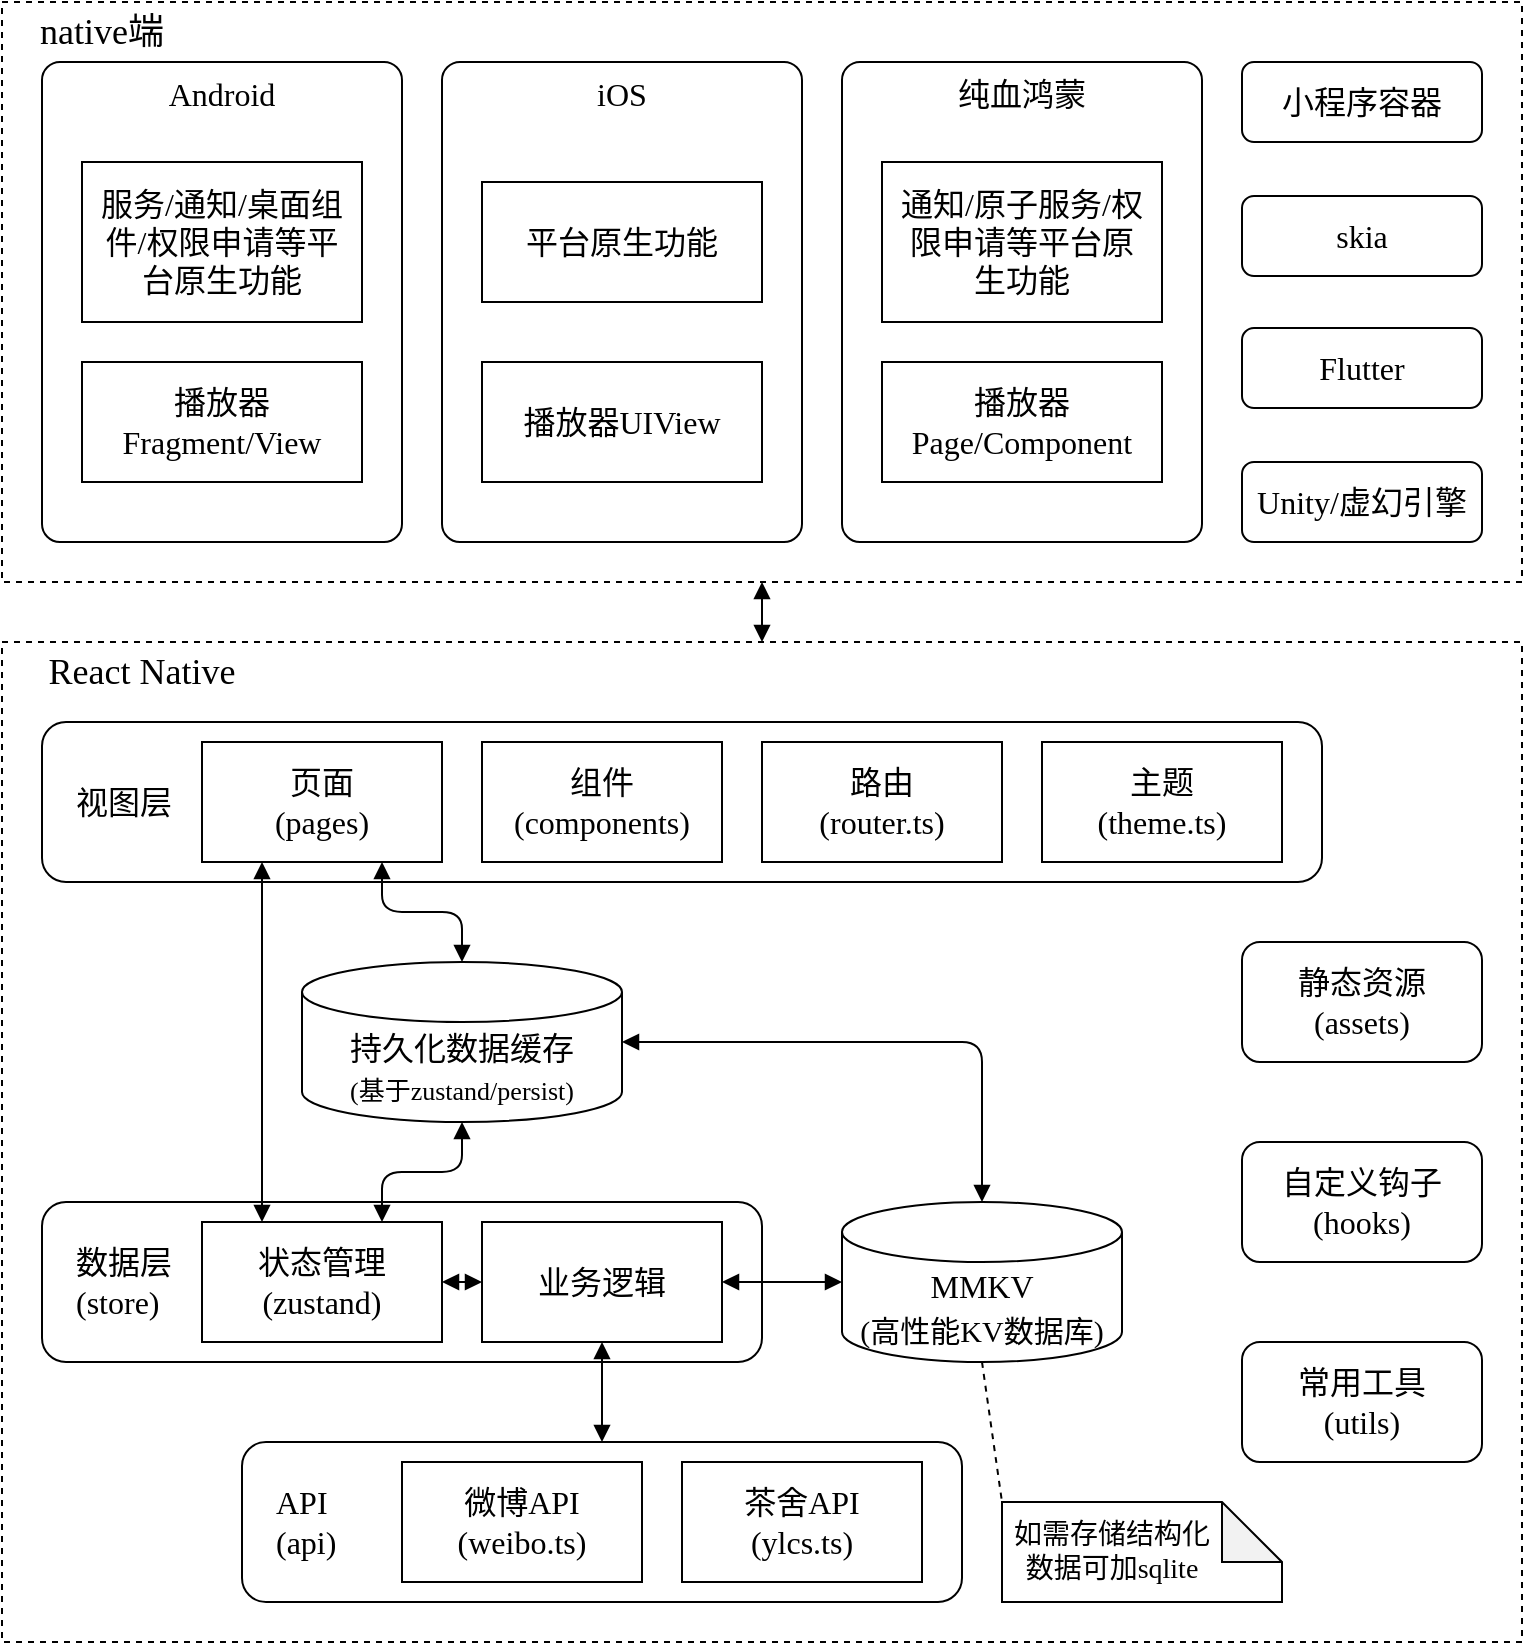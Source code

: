 <mxfile scale="2" border="0">
    <diagram id="midufKdYwpCdUBDcSUrH" name="第 1 页">
        <mxGraphModel dx="913" dy="454" grid="1" gridSize="10" guides="1" tooltips="1" connect="1" arrows="1" fold="1" page="1" pageScale="1" pageWidth="827" pageHeight="1169" background="#FFFFFF" math="0" shadow="0">
            <root>
                <mxCell id="0"/>
                <mxCell id="1" parent="0"/>
                <mxCell id="34" value="" style="rounded=0;whiteSpace=wrap;html=1;labelBackgroundColor=none;fontFamily=宋体;fontSize=14;fontColor=default;labelBorderColor=none;dashed=1;" vertex="1" parent="1">
                    <mxGeometry x="20" y="360" width="760" height="500" as="geometry"/>
                </mxCell>
                <mxCell id="2" value="持久化数据缓存&lt;br&gt;&lt;font style=&quot;font-size: 13px;&quot;&gt;(基于zustand/persist)&lt;/font&gt;" style="shape=cylinder3;whiteSpace=wrap;html=1;boundedLbl=1;backgroundOutline=1;size=15;fontSize=16;fontFamily=宋体;spacing=0;" vertex="1" parent="1">
                    <mxGeometry x="170" y="520" width="160" height="80" as="geometry"/>
                </mxCell>
                <mxCell id="4" value="&lt;font style=&quot;font-size: 16px;&quot; face=&quot;宋体&quot;&gt;视图层&lt;/font&gt;" style="rounded=1;whiteSpace=wrap;html=1;align=left;spacingLeft=15;fontSize=16;" vertex="1" parent="1">
                    <mxGeometry x="40" y="400" width="640" height="80" as="geometry"/>
                </mxCell>
                <mxCell id="5" value="数据层&lt;br style=&quot;font-size: 16px;&quot;&gt;&lt;span style=&quot;text-align: center; font-size: 16px;&quot;&gt;(store)&lt;/span&gt;" style="rounded=1;whiteSpace=wrap;html=1;fontFamily=宋体;fontSize=16;align=left;spacingLeft=15;" vertex="1" parent="1">
                    <mxGeometry x="40" y="640" width="360" height="80" as="geometry"/>
                </mxCell>
                <mxCell id="6" value="API&lt;br&gt;(api)" style="rounded=1;whiteSpace=wrap;html=1;fontFamily=宋体;fontSize=16;align=left;spacingLeft=15;" vertex="1" parent="1">
                    <mxGeometry x="140" y="760" width="360" height="80" as="geometry"/>
                </mxCell>
                <mxCell id="21" style="edgeStyle=orthogonalEdgeStyle;html=1;entryX=1;entryY=0.5;entryDx=0;entryDy=0;entryPerimeter=0;fontFamily=宋体;fontSize=16;fontColor=default;exitX=0.5;exitY=0;exitDx=0;exitDy=0;exitPerimeter=0;startArrow=block;startFill=1;endArrow=block;endFill=1;" edge="1" parent="1" source="7" target="2">
                    <mxGeometry relative="1" as="geometry"/>
                </mxCell>
                <mxCell id="33" style="html=1;exitX=0.5;exitY=1;exitDx=0;exitDy=0;exitPerimeter=0;entryX=0;entryY=0;entryDx=0;entryDy=0;entryPerimeter=0;fontFamily=宋体;fontSize=16;fontColor=default;startArrow=none;startFill=0;endArrow=none;endFill=0;dashed=1;" edge="1" parent="1" source="7" target="32">
                    <mxGeometry relative="1" as="geometry"/>
                </mxCell>
                <mxCell id="7" value="&lt;font style=&quot;&quot;&gt;&lt;span style=&quot;font-size: 16px;&quot;&gt;MMKV&lt;/span&gt;&lt;br&gt;&lt;font style=&quot;font-size: 15px;&quot;&gt;(高性能KV数据库)&lt;/font&gt;&lt;/font&gt;" style="shape=cylinder3;whiteSpace=wrap;html=1;boundedLbl=1;backgroundOutline=1;size=15;fontFamily=宋体;fontSize=18;" vertex="1" parent="1">
                    <mxGeometry x="440" y="640" width="140" height="80" as="geometry"/>
                </mxCell>
                <mxCell id="8" value="自定义钩子&lt;br&gt;(hooks)" style="rounded=1;whiteSpace=wrap;html=1;fontFamily=宋体;fontSize=16;" vertex="1" parent="1">
                    <mxGeometry x="640" y="610" width="120" height="60" as="geometry"/>
                </mxCell>
                <mxCell id="9" value="常用工具&lt;br&gt;(utils)" style="rounded=1;whiteSpace=wrap;html=1;fontFamily=宋体;fontSize=16;" vertex="1" parent="1">
                    <mxGeometry x="640" y="710" width="120" height="60" as="geometry"/>
                </mxCell>
                <mxCell id="24" style="edgeStyle=orthogonalEdgeStyle;html=1;exitX=0.75;exitY=1;exitDx=0;exitDy=0;entryX=0.5;entryY=0;entryDx=0;entryDy=0;entryPerimeter=0;fontFamily=宋体;fontSize=16;fontColor=default;startArrow=block;startFill=1;endArrow=block;endFill=1;" edge="1" parent="1" source="10" target="2">
                    <mxGeometry relative="1" as="geometry"/>
                </mxCell>
                <mxCell id="25" style="edgeStyle=orthogonalEdgeStyle;html=1;exitX=0.25;exitY=1;exitDx=0;exitDy=0;entryX=0.25;entryY=0;entryDx=0;entryDy=0;fontFamily=宋体;fontSize=16;fontColor=default;startArrow=block;startFill=1;endArrow=block;endFill=1;" edge="1" parent="1" source="10" target="12">
                    <mxGeometry relative="1" as="geometry"/>
                </mxCell>
                <mxCell id="10" value="页面&lt;br&gt;(pages)" style="rounded=0;whiteSpace=wrap;html=1;fontFamily=宋体;fontSize=16;" vertex="1" parent="1">
                    <mxGeometry x="120" y="410" width="120" height="60" as="geometry"/>
                </mxCell>
                <mxCell id="11" value="组件&lt;br&gt;(components)" style="rounded=0;whiteSpace=wrap;html=1;fontFamily=宋体;fontSize=16;" vertex="1" parent="1">
                    <mxGeometry x="260" y="410" width="120" height="60" as="geometry"/>
                </mxCell>
                <mxCell id="23" value="" style="edgeStyle=orthogonalEdgeStyle;html=1;fontFamily=宋体;fontSize=16;fontColor=default;startArrow=block;startFill=1;endArrow=block;endFill=1;" edge="1" parent="1" source="12" target="13">
                    <mxGeometry relative="1" as="geometry"/>
                </mxCell>
                <mxCell id="12" value="状态管理&lt;br&gt;(zustand)" style="rounded=0;whiteSpace=wrap;html=1;fontFamily=宋体;fontSize=16;" vertex="1" parent="1">
                    <mxGeometry x="120" y="650" width="120" height="60" as="geometry"/>
                </mxCell>
                <mxCell id="29" style="edgeStyle=orthogonalEdgeStyle;html=1;entryX=0.5;entryY=0;entryDx=0;entryDy=0;fontFamily=宋体;fontSize=16;fontColor=default;startArrow=block;startFill=1;endArrow=block;endFill=1;" edge="1" parent="1" source="13" target="6">
                    <mxGeometry relative="1" as="geometry"/>
                </mxCell>
                <mxCell id="13" value="业务逻辑" style="rounded=0;whiteSpace=wrap;html=1;fontFamily=宋体;fontSize=16;" vertex="1" parent="1">
                    <mxGeometry x="260" y="650" width="120" height="60" as="geometry"/>
                </mxCell>
                <mxCell id="15" value="路由&lt;br&gt;(router.ts)" style="rounded=0;whiteSpace=wrap;html=1;fontFamily=宋体;fontSize=16;" vertex="1" parent="1">
                    <mxGeometry x="400" y="410" width="120" height="60" as="geometry"/>
                </mxCell>
                <mxCell id="16" value="主题&lt;br&gt;(theme.ts)" style="rounded=0;whiteSpace=wrap;html=1;fontFamily=宋体;fontSize=16;" vertex="1" parent="1">
                    <mxGeometry x="540" y="410" width="120" height="60" as="geometry"/>
                </mxCell>
                <mxCell id="17" value="静态资源&lt;br&gt;(assets)" style="rounded=1;whiteSpace=wrap;html=1;fontFamily=宋体;fontSize=16;" vertex="1" parent="1">
                    <mxGeometry x="640" y="510" width="120" height="60" as="geometry"/>
                </mxCell>
                <mxCell id="22" style="edgeStyle=orthogonalEdgeStyle;html=1;entryX=0.75;entryY=0;entryDx=0;entryDy=0;fontFamily=宋体;fontSize=16;fontColor=default;startArrow=block;startFill=1;endArrow=block;endFill=1;exitX=0.5;exitY=1;exitDx=0;exitDy=0;exitPerimeter=0;" edge="1" parent="1" source="2" target="12">
                    <mxGeometry relative="1" as="geometry">
                        <Array as="points">
                            <mxPoint x="250" y="625"/>
                            <mxPoint x="210" y="625"/>
                        </Array>
                    </mxGeometry>
                </mxCell>
                <mxCell id="20" value="" style="edgeStyle=none;html=1;fontFamily=宋体;fontSize=16;fontColor=default;startArrow=block;startFill=1;endArrow=block;endFill=1;exitX=1;exitY=0.5;exitDx=0;exitDy=0;" edge="1" parent="1" source="13">
                    <mxGeometry relative="1" as="geometry">
                        <mxPoint x="440" y="680" as="targetPoint"/>
                        <Array as="points">
                            <mxPoint x="410" y="680"/>
                            <mxPoint x="430" y="680"/>
                        </Array>
                    </mxGeometry>
                </mxCell>
                <mxCell id="26" value="微博API&lt;br&gt;(weibo.ts)" style="rounded=0;whiteSpace=wrap;html=1;fontFamily=宋体;fontSize=16;" vertex="1" parent="1">
                    <mxGeometry x="220" y="770" width="120" height="60" as="geometry"/>
                </mxCell>
                <mxCell id="27" value="茶舍API&lt;br&gt;(ylcs.ts)" style="rounded=0;whiteSpace=wrap;html=1;fontFamily=宋体;fontSize=16;" vertex="1" parent="1">
                    <mxGeometry x="360" y="770" width="120" height="60" as="geometry"/>
                </mxCell>
                <mxCell id="32" value="如需存储结构化数据可加sqlite" style="shape=note;whiteSpace=wrap;html=1;backgroundOutline=1;darkOpacity=0.05;labelBackgroundColor=none;fontFamily=宋体;fontSize=14;fontColor=default;verticalAlign=middle;spacing=4;spacingRight=30;" vertex="1" parent="1">
                    <mxGeometry x="520" y="790" width="140" height="50" as="geometry"/>
                </mxCell>
                <mxCell id="35" value="React Native" style="text;html=1;strokeColor=none;fillColor=none;align=center;verticalAlign=middle;whiteSpace=wrap;rounded=0;dashed=1;labelBackgroundColor=none;labelBorderColor=none;fontFamily=宋体;fontSize=18;fontColor=default;" vertex="1" parent="1">
                    <mxGeometry x="20" y="360" width="140" height="30" as="geometry"/>
                </mxCell>
                <mxCell id="60" style="edgeStyle=none;html=1;exitX=0.5;exitY=1;exitDx=0;exitDy=0;entryX=0.5;entryY=0;entryDx=0;entryDy=0;fontFamily=宋体;fontSize=16;fontColor=default;startArrow=block;startFill=1;endArrow=block;endFill=1;" edge="1" parent="1" source="36" target="34">
                    <mxGeometry relative="1" as="geometry">
                        <Array as="points">
                            <mxPoint x="400" y="350"/>
                        </Array>
                    </mxGeometry>
                </mxCell>
                <mxCell id="36" value="" style="rounded=0;whiteSpace=wrap;html=1;dashed=1;labelBackgroundColor=none;labelBorderColor=none;fontFamily=宋体;fontSize=18;fontColor=default;" vertex="1" parent="1">
                    <mxGeometry x="20" y="40" width="760" height="290" as="geometry"/>
                </mxCell>
                <mxCell id="37" value="native端" style="text;html=1;strokeColor=none;fillColor=none;align=center;verticalAlign=middle;whiteSpace=wrap;rounded=0;dashed=1;labelBackgroundColor=none;labelBorderColor=none;fontFamily=宋体;fontSize=18;fontColor=default;" vertex="1" parent="1">
                    <mxGeometry x="20" y="40" width="100" height="30" as="geometry"/>
                </mxCell>
                <mxCell id="38" value="Android" style="rounded=1;whiteSpace=wrap;html=1;labelBackgroundColor=none;labelBorderColor=none;fontFamily=宋体;fontSize=16;fontColor=default;verticalAlign=top;arcSize=5;" vertex="1" parent="1">
                    <mxGeometry x="40" y="70" width="180" height="240" as="geometry"/>
                </mxCell>
                <mxCell id="39" value="iOS" style="rounded=1;whiteSpace=wrap;html=1;labelBackgroundColor=none;labelBorderColor=none;fontFamily=宋体;fontSize=16;fontColor=default;verticalAlign=top;arcSize=5;" vertex="1" parent="1">
                    <mxGeometry x="240" y="70" width="180" height="240" as="geometry"/>
                </mxCell>
                <mxCell id="40" value="纯血鸿蒙" style="rounded=1;whiteSpace=wrap;html=1;labelBackgroundColor=none;labelBorderColor=none;fontFamily=宋体;fontSize=16;fontColor=default;verticalAlign=top;arcSize=5;" vertex="1" parent="1">
                    <mxGeometry x="440" y="70" width="180" height="240" as="geometry"/>
                </mxCell>
                <mxCell id="48" value="小程序容器" style="rounded=1;whiteSpace=wrap;html=1;labelBackgroundColor=none;labelBorderColor=none;fontFamily=宋体;fontSize=16;fontColor=default;" vertex="1" parent="1">
                    <mxGeometry x="640" y="70" width="120" height="40" as="geometry"/>
                </mxCell>
                <mxCell id="49" value="skia" style="rounded=1;whiteSpace=wrap;html=1;labelBackgroundColor=none;labelBorderColor=none;fontFamily=宋体;fontSize=16;fontColor=default;" vertex="1" parent="1">
                    <mxGeometry x="640" y="137" width="120" height="40" as="geometry"/>
                </mxCell>
                <mxCell id="50" value="Unity/虚幻引擎" style="rounded=1;whiteSpace=wrap;html=1;labelBackgroundColor=none;labelBorderColor=none;fontFamily=宋体;fontSize=16;fontColor=default;" vertex="1" parent="1">
                    <mxGeometry x="640" y="270" width="120" height="40" as="geometry"/>
                </mxCell>
                <mxCell id="51" value="Flutter" style="rounded=1;whiteSpace=wrap;html=1;labelBackgroundColor=none;labelBorderColor=none;fontFamily=宋体;fontSize=16;fontColor=default;" vertex="1" parent="1">
                    <mxGeometry x="640" y="203" width="120" height="40" as="geometry"/>
                </mxCell>
                <mxCell id="61" value="播放器&lt;br&gt;Fragment/View" style="rounded=0;whiteSpace=wrap;html=1;labelBackgroundColor=none;labelBorderColor=none;fontFamily=宋体;fontSize=16;fontColor=default;" vertex="1" parent="1">
                    <mxGeometry x="60" y="220" width="140" height="60" as="geometry"/>
                </mxCell>
                <mxCell id="62" value="服务/通知/桌面组件/权限申请等平台原生功能" style="rounded=0;whiteSpace=wrap;html=1;labelBackgroundColor=none;labelBorderColor=none;fontFamily=宋体;fontSize=16;fontColor=default;spacing=8;" vertex="1" parent="1">
                    <mxGeometry x="60" y="120" width="140" height="80" as="geometry"/>
                </mxCell>
                <mxCell id="63" value="播放器UIView" style="rounded=0;whiteSpace=wrap;html=1;labelBackgroundColor=none;labelBorderColor=none;fontFamily=宋体;fontSize=16;fontColor=default;" vertex="1" parent="1">
                    <mxGeometry x="260" y="220" width="140" height="60" as="geometry"/>
                </mxCell>
                <mxCell id="64" value="平台原生功能" style="rounded=0;whiteSpace=wrap;html=1;labelBackgroundColor=none;labelBorderColor=none;fontFamily=宋体;fontSize=16;fontColor=default;" vertex="1" parent="1">
                    <mxGeometry x="260" y="130" width="140" height="60" as="geometry"/>
                </mxCell>
                <mxCell id="65" value="播放器&lt;br&gt;Page/Component" style="rounded=0;whiteSpace=wrap;html=1;labelBackgroundColor=none;labelBorderColor=none;fontFamily=宋体;fontSize=16;fontColor=default;" vertex="1" parent="1">
                    <mxGeometry x="460" y="220" width="140" height="60" as="geometry"/>
                </mxCell>
                <mxCell id="67" value="通知/原子服务/权限申请等平台原生功能" style="rounded=0;whiteSpace=wrap;html=1;labelBackgroundColor=none;labelBorderColor=none;fontFamily=宋体;fontSize=16;fontColor=default;spacing=8;" vertex="1" parent="1">
                    <mxGeometry x="460" y="120" width="140" height="80" as="geometry"/>
                </mxCell>
            </root>
        </mxGraphModel>
    </diagram>
</mxfile>